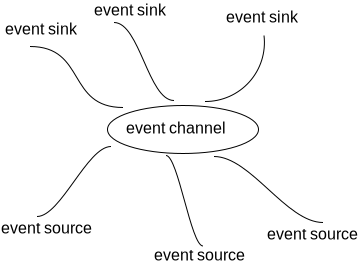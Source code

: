 <?xml version="1.0" encoding="UTF-8"?>
<dia:diagram xmlns:dia="http://www.lysator.liu.se/~alla/dia/">
  <dia:layer name="Hintergrund" visible="true">
    <dia:object type="Standard - BezierLine" version="0" id="O0">
      <dia:attribute name="obj_pos">
        <dia:point val="9.25,12.05"/>
      </dia:attribute>
      <dia:attribute name="obj_bb">
        <dia:rectangle val="4.6,9;9.25,12.05"/>
      </dia:attribute>
      <dia:attribute name="bez_points">
        <dia:point val="9.25,12.05"/>
        <dia:point val="6.428,12.05"/>
        <dia:point val="7.422,9"/>
        <dia:point val="4.6,9"/>
      </dia:attribute>
      <dia:attribute name="corner_types">
        <dia:enum val="0"/>
        <dia:enum val="0"/>
      </dia:attribute>
      <dia:attribute name="line_width">
        <dia:real val="0"/>
      </dia:attribute>
    </dia:object>
    <dia:object type="Standard - Text" version="1" id="O1">
      <dia:attribute name="obj_pos">
        <dia:point val="7.8,7.45"/>
      </dia:attribute>
      <dia:attribute name="obj_bb">
        <dia:rectangle val="7.772,6.522;12,7.805"/>
      </dia:attribute>
      <dia:attribute name="text">
        <dia:composite type="text">
          <dia:attribute name="string">
            <dia:string>#event sink#</dia:string>
          </dia:attribute>
          <dia:attribute name="font">
            <dia:font family="arial" style="0" name="Helvetica"/>
          </dia:attribute>
          <dia:attribute name="height">
            <dia:real val="1"/>
          </dia:attribute>
          <dia:attribute name="pos">
            <dia:point val="7.8,7.45"/>
          </dia:attribute>
          <dia:attribute name="color">
            <dia:color val="#000000"/>
          </dia:attribute>
          <dia:attribute name="alignment">
            <dia:enum val="0"/>
          </dia:attribute>
        </dia:composite>
      </dia:attribute>
      <dia:attribute name="valign">
        <dia:enum val="3"/>
      </dia:attribute>
    </dia:object>
    <dia:object type="Standard - BezierLine" version="0" id="O2">
      <dia:attribute name="obj_pos">
        <dia:point val="11.8,11.7"/>
      </dia:attribute>
      <dia:attribute name="obj_bb">
        <dia:rectangle val="8.8,7.8;11.8,11.7"/>
      </dia:attribute>
      <dia:attribute name="bez_points">
        <dia:point val="11.8,11.7"/>
        <dia:point val="10.522,11.7"/>
        <dia:point val="10.078,7.8"/>
        <dia:point val="8.8,7.8"/>
      </dia:attribute>
      <dia:attribute name="corner_types">
        <dia:enum val="0"/>
        <dia:enum val="0"/>
      </dia:attribute>
      <dia:attribute name="line_width">
        <dia:real val="0"/>
      </dia:attribute>
    </dia:object>
    <dia:object type="Standard - Arc" version="0" id="O3">
      <dia:attribute name="obj_pos">
        <dia:point val="13.35,11.75"/>
      </dia:attribute>
      <dia:attribute name="obj_bb">
        <dia:rectangle val="13.35,8.45;16.321,11.75"/>
      </dia:attribute>
      <dia:attribute name="conn_endpoints">
        <dia:point val="13.35,11.75"/>
        <dia:point val="16.3,8.45"/>
      </dia:attribute>
      <dia:attribute name="curve_distance">
        <dia:real val="1"/>
      </dia:attribute>
      <dia:attribute name="line_width">
        <dia:real val="0"/>
      </dia:attribute>
    </dia:object>
    <dia:object type="Standard - BezierLine" version="0" id="O4">
      <dia:attribute name="obj_pos">
        <dia:point val="4.95,17.5"/>
      </dia:attribute>
      <dia:attribute name="obj_bb">
        <dia:rectangle val="4.95,14;8.65,17.5"/>
      </dia:attribute>
      <dia:attribute name="bez_points">
        <dia:point val="4.95,17.5"/>
        <dia:point val="6.129,17.5"/>
        <dia:point val="7.471,14"/>
        <dia:point val="8.65,14"/>
      </dia:attribute>
      <dia:attribute name="corner_types">
        <dia:enum val="0"/>
        <dia:enum val="0"/>
      </dia:attribute>
      <dia:attribute name="line_width">
        <dia:real val="0"/>
      </dia:attribute>
    </dia:object>
    <dia:object type="Standard - BezierLine" version="0" id="O5">
      <dia:attribute name="obj_pos">
        <dia:point val="13.25,18.975"/>
      </dia:attribute>
      <dia:attribute name="obj_bb">
        <dia:rectangle val="11.4,14.45;13.25,18.975"/>
      </dia:attribute>
      <dia:attribute name="bez_points">
        <dia:point val="13.25,18.975"/>
        <dia:point val="12.652,18.975"/>
        <dia:point val="11.998,14.45"/>
        <dia:point val="11.4,14.45"/>
      </dia:attribute>
      <dia:attribute name="corner_types">
        <dia:enum val="0"/>
        <dia:enum val="0"/>
      </dia:attribute>
      <dia:attribute name="line_width">
        <dia:real val="0"/>
      </dia:attribute>
    </dia:object>
    <dia:object type="Standard - BezierLine" version="0" id="O6">
      <dia:attribute name="obj_pos">
        <dia:point val="19.25,17.8"/>
      </dia:attribute>
      <dia:attribute name="obj_bb">
        <dia:rectangle val="13.8,14.5;19.25,17.8"/>
      </dia:attribute>
      <dia:attribute name="bez_points">
        <dia:point val="19.25,17.8"/>
        <dia:point val="17.424,17.8"/>
        <dia:point val="15.626,14.5"/>
        <dia:point val="13.8,14.5"/>
      </dia:attribute>
      <dia:attribute name="corner_types">
        <dia:enum val="0"/>
        <dia:enum val="0"/>
      </dia:attribute>
      <dia:attribute name="line_width">
        <dia:real val="0"/>
      </dia:attribute>
    </dia:object>
    <dia:object type="Standard - Ellipse" version="0" id="O7">
      <dia:attribute name="obj_pos">
        <dia:point val="8.475,11.95"/>
      </dia:attribute>
      <dia:attribute name="obj_bb">
        <dia:rectangle val="8.475,11.95;16.025,14.35"/>
      </dia:attribute>
      <dia:attribute name="elem_corner">
        <dia:point val="8.475,11.95"/>
      </dia:attribute>
      <dia:attribute name="elem_width">
        <dia:real val="7.55"/>
      </dia:attribute>
      <dia:attribute name="elem_height">
        <dia:real val="2.4"/>
      </dia:attribute>
      <dia:attribute name="border_width">
        <dia:real val="0"/>
      </dia:attribute>
      <dia:attribute name="inner_color">
        <dia:color val="#ece574"/>
      </dia:attribute>
      <dia:attribute name="show_background">
        <dia:boolean val="false"/>
      </dia:attribute>
    </dia:object>
    <dia:object type="Standard - Text" version="1" id="O8">
      <dia:attribute name="obj_pos">
        <dia:point val="3.35,8.4"/>
      </dia:attribute>
      <dia:attribute name="obj_bb">
        <dia:rectangle val="3.322,7.473;7.55,8.755"/>
      </dia:attribute>
      <dia:attribute name="text">
        <dia:composite type="text">
          <dia:attribute name="string">
            <dia:string>#event sink#</dia:string>
          </dia:attribute>
          <dia:attribute name="font">
            <dia:font family="arial" style="0" name="Helvetica"/>
          </dia:attribute>
          <dia:attribute name="height">
            <dia:real val="1"/>
          </dia:attribute>
          <dia:attribute name="pos">
            <dia:point val="3.35,8.4"/>
          </dia:attribute>
          <dia:attribute name="color">
            <dia:color val="#000000"/>
          </dia:attribute>
          <dia:attribute name="alignment">
            <dia:enum val="0"/>
          </dia:attribute>
        </dia:composite>
      </dia:attribute>
      <dia:attribute name="valign">
        <dia:enum val="3"/>
      </dia:attribute>
    </dia:object>
    <dia:object type="Standard - Text" version="1" id="O9">
      <dia:attribute name="obj_pos">
        <dia:point val="14.4,7.8"/>
      </dia:attribute>
      <dia:attribute name="obj_bb">
        <dia:rectangle val="14.4,6.872;18.628,8.155"/>
      </dia:attribute>
      <dia:attribute name="text">
        <dia:composite type="text">
          <dia:attribute name="string">
            <dia:string>#event sink#</dia:string>
          </dia:attribute>
          <dia:attribute name="font">
            <dia:font family="arial" style="0" name="Helvetica"/>
          </dia:attribute>
          <dia:attribute name="height">
            <dia:real val="1"/>
          </dia:attribute>
          <dia:attribute name="pos">
            <dia:point val="14.4,7.8"/>
          </dia:attribute>
          <dia:attribute name="color">
            <dia:color val="#000000"/>
          </dia:attribute>
          <dia:attribute name="alignment">
            <dia:enum val="0"/>
          </dia:attribute>
        </dia:composite>
      </dia:attribute>
      <dia:attribute name="valign">
        <dia:enum val="3"/>
      </dia:attribute>
    </dia:object>
    <dia:object type="Standard - Text" version="1" id="O10">
      <dia:attribute name="obj_pos">
        <dia:point val="9.4,13.35"/>
      </dia:attribute>
      <dia:attribute name="obj_bb">
        <dia:rectangle val="9.373,12.422;15.2,13.705"/>
      </dia:attribute>
      <dia:attribute name="text">
        <dia:composite type="text">
          <dia:attribute name="string">
            <dia:string>#event channel#</dia:string>
          </dia:attribute>
          <dia:attribute name="font">
            <dia:font family="arial" style="0" name="Helvetica"/>
          </dia:attribute>
          <dia:attribute name="height">
            <dia:real val="1"/>
          </dia:attribute>
          <dia:attribute name="pos">
            <dia:point val="9.4,13.35"/>
          </dia:attribute>
          <dia:attribute name="color">
            <dia:color val="#000000"/>
          </dia:attribute>
          <dia:attribute name="alignment">
            <dia:enum val="0"/>
          </dia:attribute>
        </dia:composite>
      </dia:attribute>
      <dia:attribute name="valign">
        <dia:enum val="3"/>
      </dia:attribute>
    </dia:object>
    <dia:object type="Standard - Text" version="1" id="O11">
      <dia:attribute name="obj_pos">
        <dia:point val="3.15,18.35"/>
      </dia:attribute>
      <dia:attribute name="obj_bb">
        <dia:rectangle val="3.15,17.422;8.627,18.705"/>
      </dia:attribute>
      <dia:attribute name="text">
        <dia:composite type="text">
          <dia:attribute name="string">
            <dia:string>#event source#</dia:string>
          </dia:attribute>
          <dia:attribute name="font">
            <dia:font family="arial" style="0" name="Helvetica"/>
          </dia:attribute>
          <dia:attribute name="height">
            <dia:real val="1"/>
          </dia:attribute>
          <dia:attribute name="pos">
            <dia:point val="3.15,18.35"/>
          </dia:attribute>
          <dia:attribute name="color">
            <dia:color val="#000000"/>
          </dia:attribute>
          <dia:attribute name="alignment">
            <dia:enum val="0"/>
          </dia:attribute>
        </dia:composite>
      </dia:attribute>
      <dia:attribute name="valign">
        <dia:enum val="3"/>
      </dia:attribute>
    </dia:object>
    <dia:object type="Standard - Text" version="1" id="O12">
      <dia:attribute name="obj_pos">
        <dia:point val="10.8,19.7"/>
      </dia:attribute>
      <dia:attribute name="obj_bb">
        <dia:rectangle val="10.8,18.773;16.277,20.055"/>
      </dia:attribute>
      <dia:attribute name="text">
        <dia:composite type="text">
          <dia:attribute name="string">
            <dia:string>#event source#</dia:string>
          </dia:attribute>
          <dia:attribute name="font">
            <dia:font family="arial" style="0" name="Helvetica"/>
          </dia:attribute>
          <dia:attribute name="height">
            <dia:real val="1"/>
          </dia:attribute>
          <dia:attribute name="pos">
            <dia:point val="10.8,19.7"/>
          </dia:attribute>
          <dia:attribute name="color">
            <dia:color val="#000000"/>
          </dia:attribute>
          <dia:attribute name="alignment">
            <dia:enum val="0"/>
          </dia:attribute>
        </dia:composite>
      </dia:attribute>
      <dia:attribute name="valign">
        <dia:enum val="3"/>
      </dia:attribute>
    </dia:object>
    <dia:object type="Standard - Text" version="1" id="O13">
      <dia:attribute name="obj_pos">
        <dia:point val="16.45,18.65"/>
      </dia:attribute>
      <dia:attribute name="obj_bb">
        <dia:rectangle val="16.422,17.723;21.9,19.005"/>
      </dia:attribute>
      <dia:attribute name="text">
        <dia:composite type="text">
          <dia:attribute name="string">
            <dia:string>#event source#</dia:string>
          </dia:attribute>
          <dia:attribute name="font">
            <dia:font family="arial" style="0" name="Helvetica"/>
          </dia:attribute>
          <dia:attribute name="height">
            <dia:real val="1"/>
          </dia:attribute>
          <dia:attribute name="pos">
            <dia:point val="16.45,18.65"/>
          </dia:attribute>
          <dia:attribute name="color">
            <dia:color val="#000000"/>
          </dia:attribute>
          <dia:attribute name="alignment">
            <dia:enum val="0"/>
          </dia:attribute>
        </dia:composite>
      </dia:attribute>
      <dia:attribute name="valign">
        <dia:enum val="3"/>
      </dia:attribute>
    </dia:object>
  </dia:layer>
</dia:diagram>
